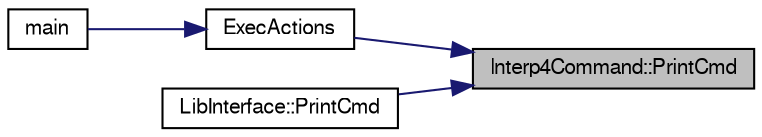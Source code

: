 digraph "Interp4Command::PrintCmd"
{
 // LATEX_PDF_SIZE
  edge [fontname="FreeSans",fontsize="10",labelfontname="FreeSans",labelfontsize="10"];
  node [fontname="FreeSans",fontsize="10",shape=record];
  rankdir="RL";
  Node1 [label="Interp4Command::PrintCmd",height=0.2,width=0.4,color="black", fillcolor="grey75", style="filled", fontcolor="black",tooltip="Wyświetla postać bieżącego polecenia (nazwę oraz wartości parametrów)."];
  Node1 -> Node2 [dir="back",color="midnightblue",fontsize="10",style="solid",fontname="FreeSans"];
  Node2 [label="ExecActions",height=0.2,width=0.4,color="black", fillcolor="white", style="filled",URL="$main_8cpp.html#a32106c2f7abf379899d66cc86710d525",tooltip=" "];
  Node2 -> Node3 [dir="back",color="midnightblue",fontsize="10",style="solid",fontname="FreeSans"];
  Node3 [label="main",height=0.2,width=0.4,color="black", fillcolor="white", style="filled",URL="$main_8cpp.html#a3c04138a5bfe5d72780bb7e82a18e627",tooltip=" "];
  Node1 -> Node4 [dir="back",color="midnightblue",fontsize="10",style="solid",fontname="FreeSans"];
  Node4 [label="LibInterface::PrintCmd",height=0.2,width=0.4,color="black", fillcolor="white", style="filled",URL="$classLibInterface.html#a250061942a1c949d002f49cd62d2d908",tooltip="Funkcja wyswietla nazwe polecenia oraz parametry."];
}
